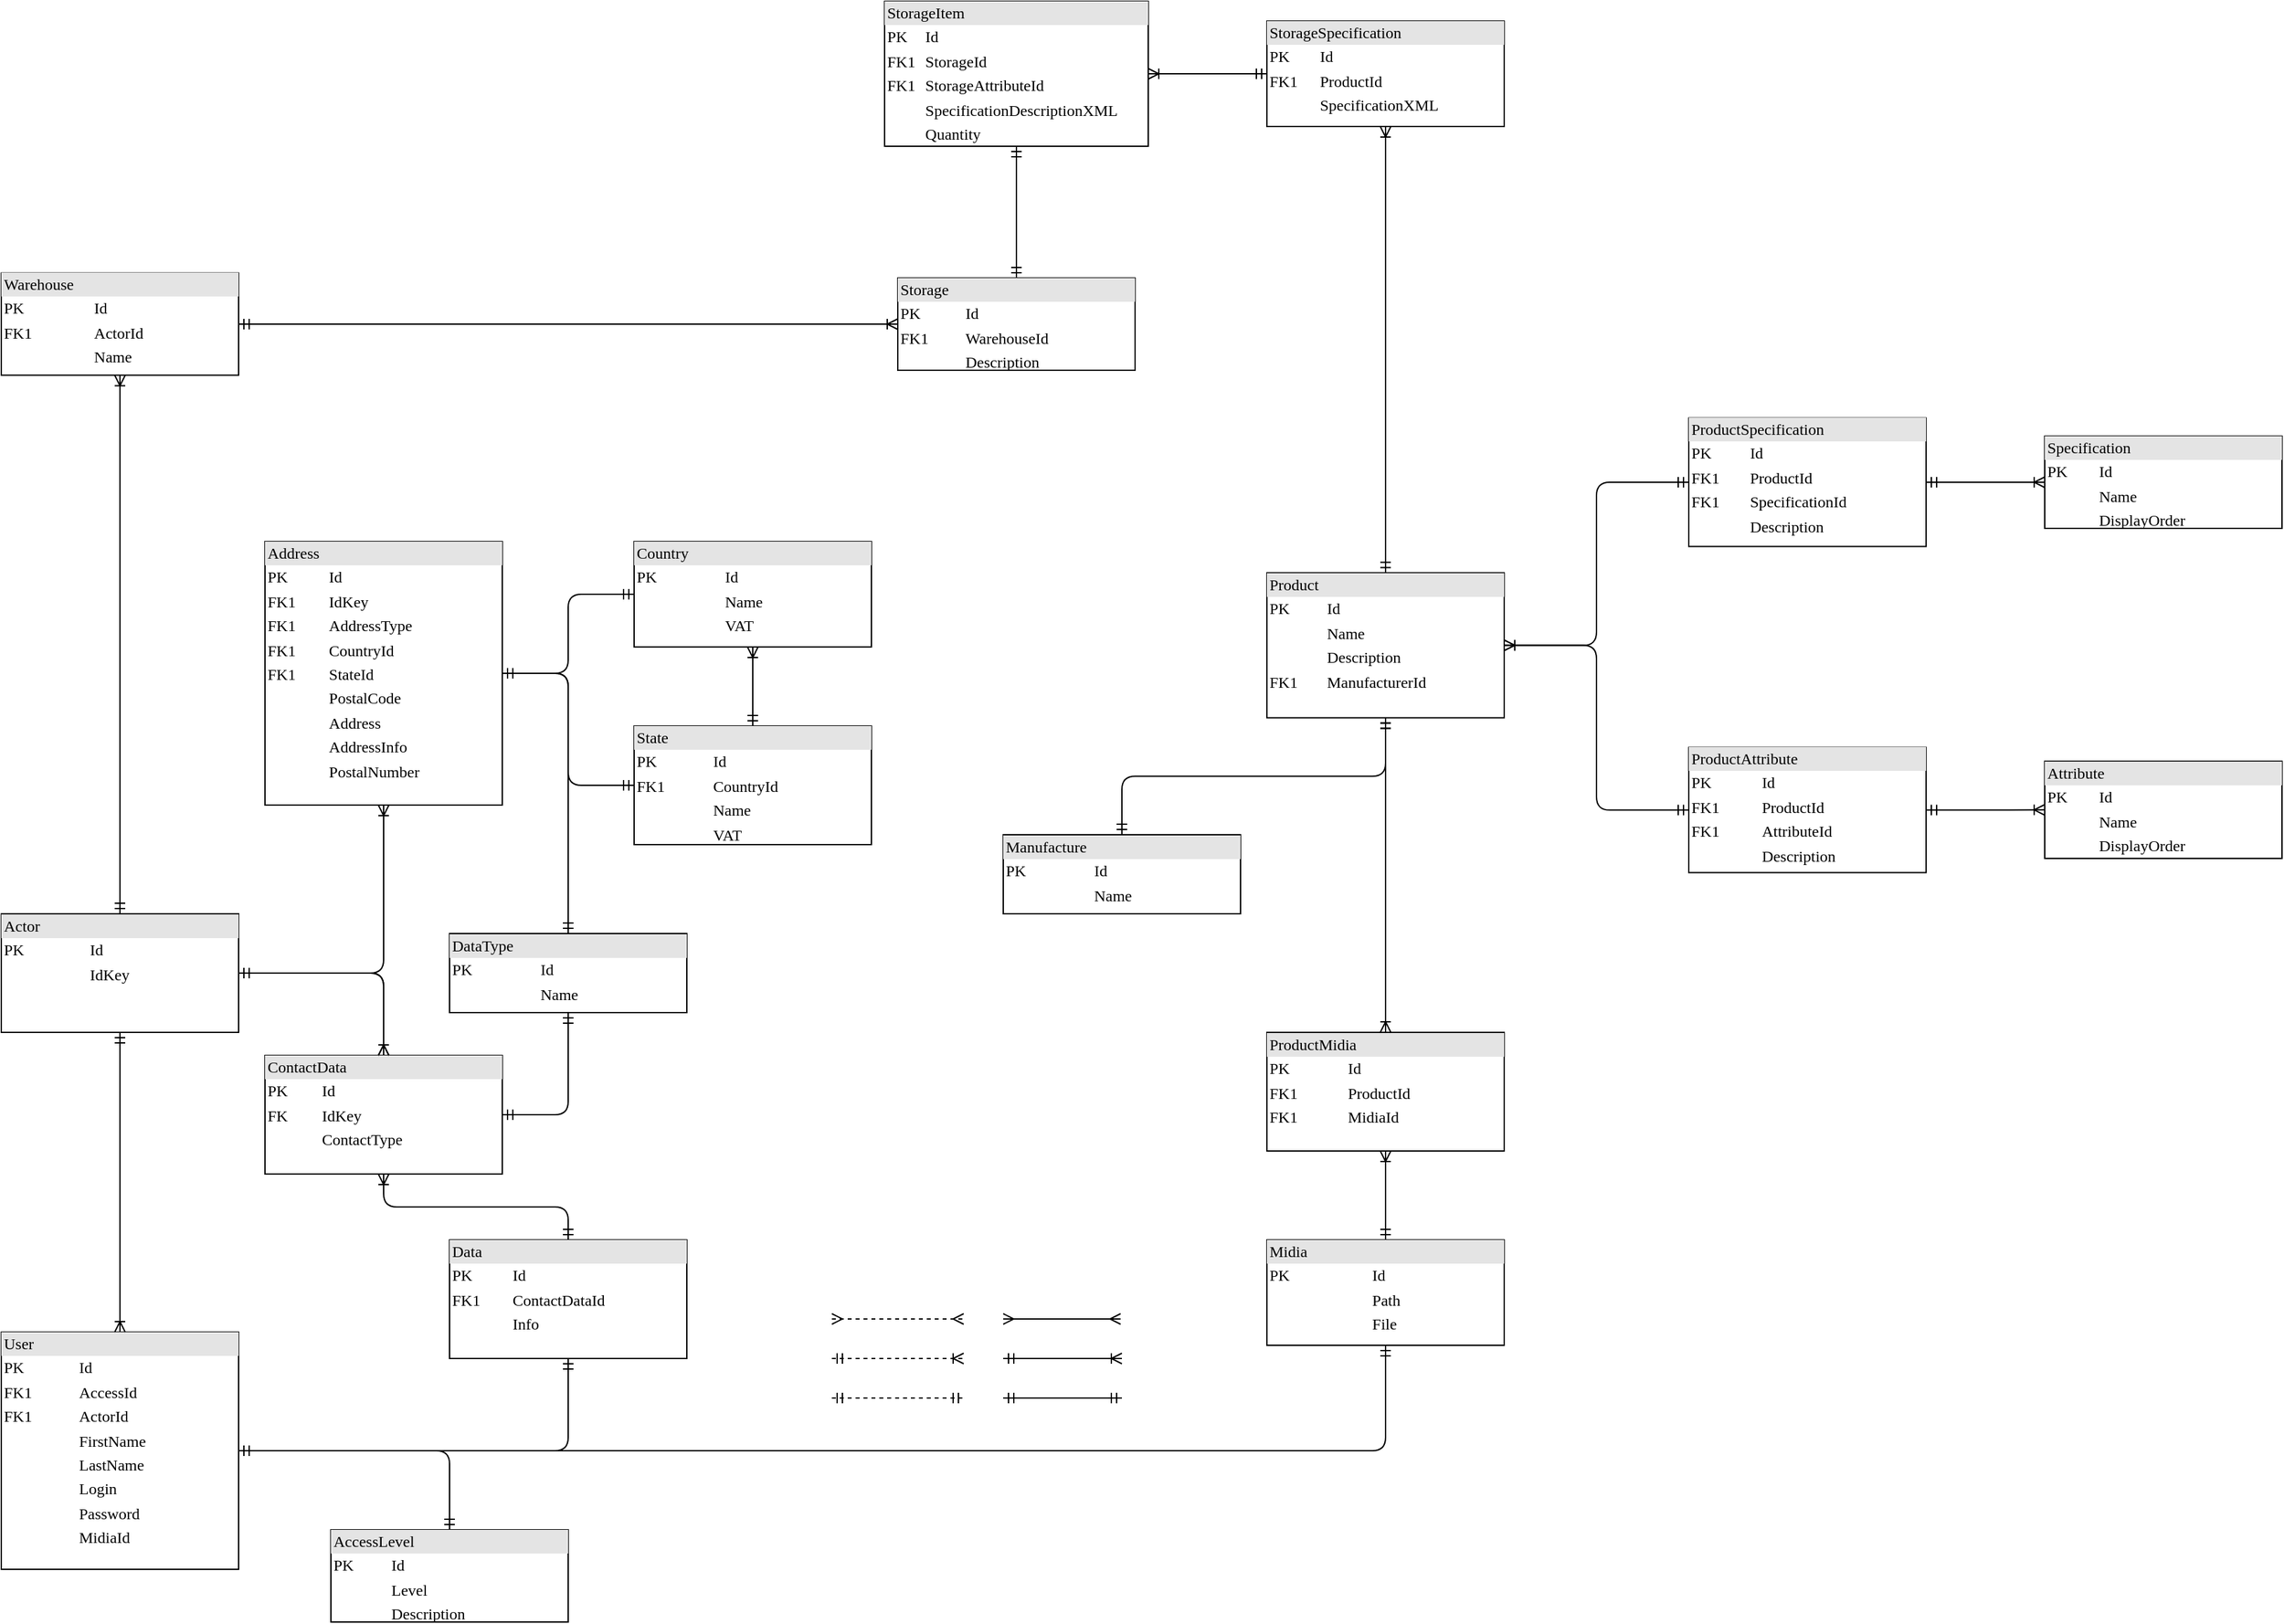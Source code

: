 <mxfile version="20.2.5" type="github">
  <diagram name="General" id="2ca16b54-16f6-2749-3443-fa8db7711227">
    <mxGraphModel dx="4537" dy="1270" grid="1" gridSize="10" guides="1" tooltips="1" connect="1" arrows="1" fold="1" page="1" pageScale="1" pageWidth="1100" pageHeight="850" background="none" math="0" shadow="0">
      <root>
        <mxCell id="0" />
        <mxCell id="1" parent="0" />
        <mxCell id="2ed32ef02a7f4228-1" value="&lt;div style=&quot;box-sizing:border-box;width:100%;background:#e4e4e4;padding:2px;&quot;&gt;Storage&lt;/div&gt;&lt;table style=&quot;width:100%;font-size:1em;&quot; cellpadding=&quot;2&quot; cellspacing=&quot;0&quot;&gt;&lt;tbody&gt;&lt;tr&gt;&lt;td&gt;PK&lt;/td&gt;&lt;td&gt;Id&lt;/td&gt;&lt;/tr&gt;&lt;tr&gt;&lt;td&gt;FK1&lt;/td&gt;&lt;td&gt;WarehouseId&lt;/td&gt;&lt;/tr&gt;&lt;tr&gt;&lt;td&gt;&lt;br&gt;&lt;/td&gt;&lt;td&gt;Description&lt;/td&gt;&lt;/tr&gt;&lt;/tbody&gt;&lt;/table&gt;" style="verticalAlign=top;align=left;overflow=fill;html=1;rounded=0;shadow=0;comic=0;labelBackgroundColor=none;strokeWidth=1;fontFamily=Verdana;fontSize=12" parent="1" vertex="1">
          <mxGeometry x="-320" y="250" width="180" height="70" as="geometry" />
        </mxCell>
        <mxCell id="2ed32ef02a7f4228-5" value="&lt;div style=&quot;box-sizing:border-box;width:100%;background:#e4e4e4;padding:2px;&quot;&gt;Product&lt;/div&gt;&lt;table style=&quot;width:100%;font-size:1em;&quot; cellpadding=&quot;2&quot; cellspacing=&quot;0&quot;&gt;&lt;tbody&gt;&lt;tr&gt;&lt;td&gt;PK&lt;/td&gt;&lt;td&gt;Id&lt;/td&gt;&lt;/tr&gt;&lt;tr&gt;&lt;td&gt;&lt;/td&gt;&lt;td&gt;Name&lt;/td&gt;&lt;/tr&gt;&lt;tr&gt;&lt;td&gt;&lt;br&gt;&lt;/td&gt;&lt;td&gt;Description&lt;/td&gt;&lt;/tr&gt;&lt;tr&gt;&lt;td&gt;FK1&lt;/td&gt;&lt;td&gt;ManufacturerId&lt;/td&gt;&lt;/tr&gt;&lt;/tbody&gt;&lt;/table&gt;" style="verticalAlign=top;align=left;overflow=fill;html=1;rounded=0;shadow=0;comic=0;labelBackgroundColor=none;strokeWidth=1;fontFamily=Verdana;fontSize=12" parent="1" vertex="1">
          <mxGeometry x="-40" y="473.75" width="180" height="110" as="geometry" />
        </mxCell>
        <mxCell id="iuTJtuNixD4B8LKkzjDQ-1" value="&lt;div style=&quot;box-sizing:border-box;width:100%;background:#e4e4e4;padding:2px;&quot;&gt;Warehouse&lt;/div&gt;&lt;table style=&quot;width:100%;font-size:1em;&quot; cellpadding=&quot;2&quot; cellspacing=&quot;0&quot;&gt;&lt;tbody&gt;&lt;tr&gt;&lt;td&gt;PK&lt;/td&gt;&lt;td&gt;Id&lt;/td&gt;&lt;/tr&gt;&lt;tr&gt;&lt;td&gt;FK1&lt;/td&gt;&lt;td&gt;ActorId&lt;br&gt;&lt;/td&gt;&lt;/tr&gt;&lt;tr&gt;&lt;td&gt;&lt;br&gt;&lt;/td&gt;&lt;td&gt;Name&lt;/td&gt;&lt;/tr&gt;&lt;/tbody&gt;&lt;/table&gt;" style="verticalAlign=top;align=left;overflow=fill;html=1;rounded=0;shadow=0;comic=0;labelBackgroundColor=none;strokeWidth=1;fontFamily=Verdana;fontSize=12" parent="1" vertex="1">
          <mxGeometry x="-1000" y="246.25" width="180" height="77.5" as="geometry" />
        </mxCell>
        <mxCell id="iuTJtuNixD4B8LKkzjDQ-3" value="" style="edgeStyle=orthogonalEdgeStyle;html=1;endArrow=ERoneToMany;startArrow=ERmandOne;labelBackgroundColor=none;fontFamily=Verdana;fontSize=12;align=left;exitX=1;exitY=0.5;entryX=0;entryY=0.5;exitDx=0;exitDy=0;entryDx=0;entryDy=0;" parent="1" source="iuTJtuNixD4B8LKkzjDQ-1" target="2ed32ef02a7f4228-1" edge="1">
          <mxGeometry width="100" height="100" relative="1" as="geometry">
            <mxPoint x="-465" y="890" as="sourcePoint" />
            <mxPoint x="305" y="820" as="targetPoint" />
          </mxGeometry>
        </mxCell>
        <mxCell id="iuTJtuNixD4B8LKkzjDQ-4" value="&lt;div style=&quot;box-sizing: border-box ; width: 100% ; background: #e4e4e4 ; padding: 2px&quot;&gt;Address&lt;/div&gt;&lt;table style=&quot;width: 100% ; font-size: 1em&quot; cellpadding=&quot;2&quot; cellspacing=&quot;0&quot;&gt;&lt;tbody&gt;&lt;tr&gt;&lt;td&gt;PK&lt;/td&gt;&lt;td&gt;Id&lt;/td&gt;&lt;/tr&gt;&lt;tr&gt;&lt;td&gt;FK1&lt;/td&gt;&lt;td&gt;IdKey&lt;/td&gt;&lt;/tr&gt;&lt;tr&gt;&lt;td&gt;FK1&lt;/td&gt;&lt;td&gt;AddressType&lt;/td&gt;&lt;/tr&gt;&lt;tr&gt;&lt;td&gt;FK1&lt;/td&gt;&lt;td&gt;CountryId&lt;/td&gt;&lt;/tr&gt;&lt;tr&gt;&lt;td&gt;FK1&lt;/td&gt;&lt;td&gt;StateId&lt;/td&gt;&lt;/tr&gt;&lt;tr&gt;&lt;td&gt;&lt;/td&gt;&lt;td&gt;PostalCode&lt;/td&gt;&lt;/tr&gt;&lt;tr&gt;&lt;td&gt;&lt;br&gt;&lt;/td&gt;&lt;td&gt;Address&lt;/td&gt;&lt;/tr&gt;&lt;tr&gt;&lt;td&gt;&lt;br&gt;&lt;/td&gt;&lt;td&gt;AddressInfo&lt;/td&gt;&lt;/tr&gt;&lt;tr&gt;&lt;td&gt;&lt;br&gt;&lt;/td&gt;&lt;td&gt;PostalNumber&lt;/td&gt;&lt;/tr&gt;&lt;/tbody&gt;&lt;/table&gt;" style="verticalAlign=top;align=left;overflow=fill;html=1;rounded=0;shadow=0;comic=0;labelBackgroundColor=none;strokeWidth=1;fontFamily=Verdana;fontSize=12" parent="1" vertex="1">
          <mxGeometry x="-800" y="450" width="180" height="200" as="geometry" />
        </mxCell>
        <mxCell id="iuTJtuNixD4B8LKkzjDQ-5" value="&lt;div style=&quot;box-sizing: border-box ; width: 100% ; background: #e4e4e4 ; padding: 2px&quot;&gt;ContactData&lt;/div&gt;&lt;table style=&quot;width: 100% ; font-size: 1em&quot; cellpadding=&quot;2&quot; cellspacing=&quot;0&quot;&gt;&lt;tbody&gt;&lt;tr&gt;&lt;td&gt;PK&lt;/td&gt;&lt;td&gt;Id&lt;/td&gt;&lt;/tr&gt;&lt;tr&gt;&lt;td&gt;FK&lt;/td&gt;&lt;td&gt;IdKey&lt;/td&gt;&lt;/tr&gt;&lt;tr&gt;&lt;td&gt;&lt;br&gt;&lt;/td&gt;&lt;td&gt;ContactType&lt;/td&gt;&lt;/tr&gt;&lt;/tbody&gt;&lt;/table&gt;" style="verticalAlign=top;align=left;overflow=fill;html=1;rounded=0;shadow=0;comic=0;labelBackgroundColor=none;strokeWidth=1;fontFamily=Verdana;fontSize=12" parent="1" vertex="1">
          <mxGeometry x="-800" y="840" width="180" height="90" as="geometry" />
        </mxCell>
        <mxCell id="iuTJtuNixD4B8LKkzjDQ-6" value="" style="edgeStyle=orthogonalEdgeStyle;html=1;endArrow=ERoneToMany;startArrow=ERmandOne;labelBackgroundColor=none;fontFamily=Verdana;fontSize=12;align=left;entryX=0.5;entryY=0;entryDx=0;entryDy=0;exitX=1;exitY=0.5;exitDx=0;exitDy=0;" parent="1" source="iuTJtuNixD4B8LKkzjDQ-25" target="iuTJtuNixD4B8LKkzjDQ-5" edge="1">
          <mxGeometry width="100" height="100" relative="1" as="geometry">
            <mxPoint x="-275" y="535" as="sourcePoint" />
            <mxPoint x="-567" y="860" as="targetPoint" />
          </mxGeometry>
        </mxCell>
        <mxCell id="iuTJtuNixD4B8LKkzjDQ-10" value="&lt;div style=&quot;box-sizing: border-box ; width: 100% ; background: #e4e4e4 ; padding: 2px&quot;&gt;User&lt;/div&gt;&lt;table style=&quot;width: 100% ; font-size: 1em&quot; cellpadding=&quot;2&quot; cellspacing=&quot;0&quot;&gt;&lt;tbody&gt;&lt;tr&gt;&lt;td&gt;PK&lt;/td&gt;&lt;td&gt;Id&lt;/td&gt;&lt;/tr&gt;&lt;tr&gt;&lt;td&gt;FK1&lt;/td&gt;&lt;td&gt;AccessId&lt;/td&gt;&lt;/tr&gt;&lt;tr&gt;&lt;td&gt;FK1&lt;/td&gt;&lt;td&gt;ActorId&lt;/td&gt;&lt;/tr&gt;&lt;tr&gt;&lt;td&gt;&lt;/td&gt;&lt;td&gt;FirstName&lt;/td&gt;&lt;/tr&gt;&lt;tr&gt;&lt;td&gt;&lt;br&gt;&lt;/td&gt;&lt;td&gt;LastName&lt;br&gt;&lt;/td&gt;&lt;/tr&gt;&lt;tr&gt;&lt;td&gt;&lt;br&gt;&lt;/td&gt;&lt;td&gt;Login&lt;/td&gt;&lt;/tr&gt;&lt;tr&gt;&lt;td&gt;&lt;br&gt;&lt;/td&gt;&lt;td&gt;Password&lt;/td&gt;&lt;/tr&gt;&lt;tr&gt;&lt;td&gt;&lt;br&gt;&lt;/td&gt;&lt;td&gt;MidiaId&lt;/td&gt;&lt;/tr&gt;&lt;/tbody&gt;&lt;/table&gt;" style="verticalAlign=top;align=left;overflow=fill;html=1;rounded=0;shadow=0;comic=0;labelBackgroundColor=none;strokeWidth=1;fontFamily=Verdana;fontSize=12" parent="1" vertex="1">
          <mxGeometry x="-1000" y="1050" width="180" height="180" as="geometry" />
        </mxCell>
        <mxCell id="iuTJtuNixD4B8LKkzjDQ-11" value="" style="edgeStyle=orthogonalEdgeStyle;html=1;endArrow=ERoneToMany;startArrow=ERmandOne;labelBackgroundColor=none;fontFamily=Verdana;fontSize=12;align=left;exitX=1;exitY=0.5;exitDx=0;exitDy=0;entryX=0.5;entryY=0;entryDx=0;entryDy=0;" parent="1" source="iuTJtuNixD4B8LKkzjDQ-25" target="iuTJtuNixD4B8LKkzjDQ-5" edge="1">
          <mxGeometry width="100" height="100" relative="1" as="geometry">
            <mxPoint x="-440" y="770" as="sourcePoint" />
            <mxPoint x="-300" y="1160" as="targetPoint" />
          </mxGeometry>
        </mxCell>
        <mxCell id="iuTJtuNixD4B8LKkzjDQ-12" value="&lt;div style=&quot;box-sizing: border-box ; width: 100% ; background: #e4e4e4 ; padding: 2px&quot;&gt;AccessLevel&lt;/div&gt;&lt;table style=&quot;width: 100% ; font-size: 1em&quot; cellpadding=&quot;2&quot; cellspacing=&quot;0&quot;&gt;&lt;tbody&gt;&lt;tr&gt;&lt;td&gt;PK&lt;/td&gt;&lt;td&gt;Id&lt;/td&gt;&lt;/tr&gt;&lt;tr&gt;&lt;td&gt;&lt;/td&gt;&lt;td&gt;Level&lt;/td&gt;&lt;/tr&gt;&lt;tr&gt;&lt;td&gt;&lt;br&gt;&lt;/td&gt;&lt;td&gt;Description&lt;br&gt;&lt;/td&gt;&lt;/tr&gt;&lt;/tbody&gt;&lt;/table&gt;" style="verticalAlign=top;align=left;overflow=fill;html=1;rounded=0;shadow=0;comic=0;labelBackgroundColor=none;strokeWidth=1;fontFamily=Verdana;fontSize=12" parent="1" vertex="1">
          <mxGeometry x="-750" y="1200" width="180" height="70" as="geometry" />
        </mxCell>
        <mxCell id="iuTJtuNixD4B8LKkzjDQ-14" value="&lt;div style=&quot;box-sizing: border-box ; width: 100% ; background: #e4e4e4 ; padding: 2px&quot;&gt;ProductAttribute&lt;/div&gt;&lt;table style=&quot;width: 100% ; font-size: 1em&quot; cellpadding=&quot;2&quot; cellspacing=&quot;0&quot;&gt;&lt;tbody&gt;&lt;tr&gt;&lt;td&gt;PK&lt;/td&gt;&lt;td&gt;Id&lt;/td&gt;&lt;/tr&gt;&lt;tr&gt;&lt;td&gt;FK1&lt;/td&gt;&lt;td&gt;ProductId&lt;/td&gt;&lt;/tr&gt;&lt;tr&gt;&lt;td&gt;FK1&lt;/td&gt;&lt;td&gt;AttributeId&lt;/td&gt;&lt;/tr&gt;&lt;tr&gt;&lt;td&gt;&lt;br&gt;&lt;/td&gt;&lt;td&gt;Description&lt;/td&gt;&lt;/tr&gt;&lt;/tbody&gt;&lt;/table&gt;" style="verticalAlign=top;align=left;overflow=fill;html=1;rounded=0;shadow=0;comic=0;labelBackgroundColor=none;strokeWidth=1;fontFamily=Verdana;fontSize=12" parent="1" vertex="1">
          <mxGeometry x="280" y="606.25" width="180" height="95" as="geometry" />
        </mxCell>
        <mxCell id="iuTJtuNixD4B8LKkzjDQ-19" value="&lt;div style=&quot;box-sizing: border-box ; width: 100% ; background: #e4e4e4 ; padding: 2px&quot;&gt;DataType&lt;/div&gt;&lt;table style=&quot;width: 100% ; font-size: 1em&quot; cellpadding=&quot;2&quot; cellspacing=&quot;0&quot;&gt;&lt;tbody&gt;&lt;tr&gt;&lt;td&gt;PK&lt;/td&gt;&lt;td&gt;Id&lt;/td&gt;&lt;/tr&gt;&lt;tr&gt;&lt;td&gt;&lt;br&gt;&lt;/td&gt;&lt;td&gt;Name&lt;/td&gt;&lt;/tr&gt;&lt;/tbody&gt;&lt;/table&gt;" style="verticalAlign=top;align=left;overflow=fill;html=1;rounded=0;shadow=0;comic=0;labelBackgroundColor=none;strokeWidth=1;fontFamily=Verdana;fontSize=12" parent="1" vertex="1">
          <mxGeometry x="-660" y="747.5" width="180" height="60" as="geometry" />
        </mxCell>
        <mxCell id="iuTJtuNixD4B8LKkzjDQ-21" value="" style="edgeStyle=orthogonalEdgeStyle;html=1;endArrow=ERoneToMany;startArrow=ERmandOne;labelBackgroundColor=none;fontFamily=Verdana;fontSize=12;align=left;entryX=0.5;entryY=0;entryDx=0;entryDy=0;exitX=0.5;exitY=1;exitDx=0;exitDy=0;" parent="1" source="iuTJtuNixD4B8LKkzjDQ-25" target="iuTJtuNixD4B8LKkzjDQ-10" edge="1">
          <mxGeometry width="100" height="100" relative="1" as="geometry">
            <mxPoint x="-1130" y="950" as="sourcePoint" />
            <mxPoint x="-390" y="1000" as="targetPoint" />
          </mxGeometry>
        </mxCell>
        <mxCell id="iuTJtuNixD4B8LKkzjDQ-22" value="&lt;div style=&quot;box-sizing: border-box ; width: 100% ; background: #e4e4e4 ; padding: 2px&quot;&gt;Data&lt;/div&gt;&lt;table style=&quot;width: 100% ; font-size: 1em&quot; cellpadding=&quot;2&quot; cellspacing=&quot;0&quot;&gt;&lt;tbody&gt;&lt;tr&gt;&lt;td&gt;PK&lt;/td&gt;&lt;td&gt;Id&lt;/td&gt;&lt;/tr&gt;&lt;tr&gt;&lt;td&gt;FK1&lt;/td&gt;&lt;td&gt;ContactDataId&lt;/td&gt;&lt;/tr&gt;&lt;tr&gt;&lt;td&gt;&lt;/td&gt;&lt;td&gt;Info&lt;/td&gt;&lt;/tr&gt;&lt;/tbody&gt;&lt;/table&gt;" style="verticalAlign=top;align=left;overflow=fill;html=1;rounded=0;shadow=0;comic=0;labelBackgroundColor=none;strokeWidth=1;fontFamily=Verdana;fontSize=12" parent="1" vertex="1">
          <mxGeometry x="-660" y="980" width="180" height="90" as="geometry" />
        </mxCell>
        <mxCell id="iuTJtuNixD4B8LKkzjDQ-23" value="" style="edgeStyle=orthogonalEdgeStyle;html=1;endArrow=ERoneToMany;startArrow=ERmandOne;labelBackgroundColor=none;fontFamily=Verdana;fontSize=12;align=left;exitX=0.5;exitY=0;exitDx=0;exitDy=0;entryX=0.5;entryY=1;entryDx=0;entryDy=0;" parent="1" source="iuTJtuNixD4B8LKkzjDQ-22" target="iuTJtuNixD4B8LKkzjDQ-5" edge="1">
          <mxGeometry width="100" height="100" relative="1" as="geometry">
            <mxPoint x="-390" y="1160" as="sourcePoint" />
            <mxPoint x="-400" y="1060" as="targetPoint" />
          </mxGeometry>
        </mxCell>
        <mxCell id="iuTJtuNixD4B8LKkzjDQ-25" value="&lt;div style=&quot;box-sizing: border-box ; width: 100% ; background: #e4e4e4 ; padding: 2px&quot;&gt;Actor&lt;/div&gt;&lt;table style=&quot;width: 100% ; font-size: 1em&quot; cellpadding=&quot;2&quot; cellspacing=&quot;0&quot;&gt;&lt;tbody&gt;&lt;tr&gt;&lt;td&gt;PK&lt;/td&gt;&lt;td&gt;Id&lt;/td&gt;&lt;/tr&gt;&lt;tr&gt;&lt;td&gt;&lt;br&gt;&lt;/td&gt;&lt;td&gt;IdKey&lt;/td&gt;&lt;/tr&gt;&lt;/tbody&gt;&lt;/table&gt;" style="verticalAlign=top;align=left;overflow=fill;html=1;rounded=0;shadow=0;comic=0;labelBackgroundColor=none;strokeWidth=1;fontFamily=Verdana;fontSize=12" parent="1" vertex="1">
          <mxGeometry x="-1000" y="732.5" width="180" height="90" as="geometry" />
        </mxCell>
        <mxCell id="iuTJtuNixD4B8LKkzjDQ-29" value="" style="edgeStyle=orthogonalEdgeStyle;html=1;endArrow=ERoneToMany;startArrow=ERmandOne;labelBackgroundColor=none;fontFamily=Verdana;fontSize=12;align=left;entryX=0.5;entryY=1;entryDx=0;entryDy=0;exitX=0.5;exitY=0;exitDx=0;exitDy=0;" parent="1" source="iuTJtuNixD4B8LKkzjDQ-25" target="iuTJtuNixD4B8LKkzjDQ-1" edge="1">
          <mxGeometry width="100" height="100" relative="1" as="geometry">
            <mxPoint x="-910" y="650" as="sourcePoint" />
            <mxPoint x="-200" y="530" as="targetPoint" />
          </mxGeometry>
        </mxCell>
        <mxCell id="iuTJtuNixD4B8LKkzjDQ-30" value="" style="edgeStyle=orthogonalEdgeStyle;html=1;endArrow=ERoneToMany;startArrow=ERmandOne;labelBackgroundColor=none;fontFamily=Verdana;fontSize=12;align=left;exitX=1;exitY=0.5;entryX=0.5;entryY=1;exitDx=0;exitDy=0;entryDx=0;entryDy=0;" parent="1" source="iuTJtuNixD4B8LKkzjDQ-25" target="iuTJtuNixD4B8LKkzjDQ-4" edge="1">
          <mxGeometry width="100" height="100" relative="1" as="geometry">
            <mxPoint x="-730" y="570" as="sourcePoint" />
            <mxPoint x="-730" y="640" as="targetPoint" />
          </mxGeometry>
        </mxCell>
        <mxCell id="iuTJtuNixD4B8LKkzjDQ-31" value="&lt;div style=&quot;box-sizing: border-box ; width: 100% ; background: #e4e4e4 ; padding: 2px&quot;&gt;StorageItem&lt;/div&gt;&lt;table style=&quot;width: 100% ; font-size: 1em&quot; cellpadding=&quot;2&quot; cellspacing=&quot;0&quot;&gt;&lt;tbody&gt;&lt;tr&gt;&lt;td&gt;PK&lt;/td&gt;&lt;td&gt;Id&lt;/td&gt;&lt;/tr&gt;&lt;tr&gt;&lt;td&gt;FK1&lt;/td&gt;&lt;td&gt;StorageId&lt;/td&gt;&lt;/tr&gt;&lt;tr&gt;&lt;td&gt;FK1&lt;/td&gt;&lt;td&gt;StorageAttributeId&lt;/td&gt;&lt;/tr&gt;&lt;tr&gt;&lt;td&gt;&lt;br&gt;&lt;/td&gt;&lt;td&gt;SpecificationDescriptionXML&lt;/td&gt;&lt;/tr&gt;&lt;tr&gt;&lt;td&gt;&lt;br&gt;&lt;/td&gt;&lt;td&gt;Quantity&lt;/td&gt;&lt;/tr&gt;&lt;/tbody&gt;&lt;/table&gt;" style="verticalAlign=top;align=left;overflow=fill;html=1;rounded=0;shadow=0;comic=0;labelBackgroundColor=none;strokeWidth=1;fontFamily=Verdana;fontSize=12" parent="1" vertex="1">
          <mxGeometry x="-330" y="40" width="200" height="110" as="geometry" />
        </mxCell>
        <mxCell id="zTT_0hhMqG0yg9rxQl6X-1" value="&lt;div style=&quot;box-sizing:border-box;width:100%;background:#e4e4e4;padding:2px;&quot;&gt;Midia&lt;/div&gt;&lt;table style=&quot;width:100%;font-size:1em;&quot; cellpadding=&quot;2&quot; cellspacing=&quot;0&quot;&gt;&lt;tbody&gt;&lt;tr&gt;&lt;td&gt;PK&lt;/td&gt;&lt;td&gt;Id&lt;/td&gt;&lt;/tr&gt;&lt;tr&gt;&lt;td&gt;&lt;br&gt;&lt;/td&gt;&lt;td&gt;Path&lt;/td&gt;&lt;/tr&gt;&lt;tr&gt;&lt;td&gt;&lt;br&gt;&lt;/td&gt;&lt;td&gt;File&lt;/td&gt;&lt;/tr&gt;&lt;/tbody&gt;&lt;/table&gt;" style="verticalAlign=top;align=left;overflow=fill;html=1;rounded=0;shadow=0;comic=0;labelBackgroundColor=none;strokeWidth=1;fontFamily=Verdana;fontSize=12" parent="1" vertex="1">
          <mxGeometry x="-40" y="980" width="180" height="80" as="geometry" />
        </mxCell>
        <mxCell id="zTT_0hhMqG0yg9rxQl6X-4" value="&lt;div style=&quot;box-sizing: border-box ; width: 100% ; background: #e4e4e4 ; padding: 2px&quot;&gt;Country&lt;/div&gt;&lt;table style=&quot;width: 100% ; font-size: 1em&quot; cellpadding=&quot;2&quot; cellspacing=&quot;0&quot;&gt;&lt;tbody&gt;&lt;tr&gt;&lt;td&gt;PK&lt;/td&gt;&lt;td&gt;Id&lt;/td&gt;&lt;/tr&gt;&lt;tr&gt;&lt;td&gt;&lt;/td&gt;&lt;td&gt;Name&lt;/td&gt;&lt;/tr&gt;&lt;tr&gt;&lt;td&gt;&lt;/td&gt;&lt;td&gt;VAT&lt;/td&gt;&lt;/tr&gt;&lt;/tbody&gt;&lt;/table&gt;" style="verticalAlign=top;align=left;overflow=fill;html=1;rounded=0;shadow=0;comic=0;labelBackgroundColor=none;strokeWidth=1;fontFamily=Verdana;fontSize=12" parent="1" vertex="1">
          <mxGeometry x="-520" y="450" width="180" height="80" as="geometry" />
        </mxCell>
        <mxCell id="zTT_0hhMqG0yg9rxQl6X-5" value="&lt;div style=&quot;box-sizing: border-box ; width: 100% ; background: #e4e4e4 ; padding: 2px&quot;&gt;State&lt;/div&gt;&lt;table style=&quot;width: 100% ; font-size: 1em&quot; cellpadding=&quot;2&quot; cellspacing=&quot;0&quot;&gt;&lt;tbody&gt;&lt;tr&gt;&lt;td&gt;PK&lt;/td&gt;&lt;td&gt;Id&lt;/td&gt;&lt;/tr&gt;&lt;tr&gt;&lt;td&gt;FK1&lt;/td&gt;&lt;td&gt;CountryId&lt;/td&gt;&lt;/tr&gt;&lt;tr&gt;&lt;td&gt;&lt;/td&gt;&lt;td&gt;Name&lt;/td&gt;&lt;/tr&gt;&lt;tr&gt;&lt;td&gt;&lt;br&gt;&lt;/td&gt;&lt;td&gt;VAT&lt;/td&gt;&lt;/tr&gt;&lt;/tbody&gt;&lt;/table&gt;" style="verticalAlign=top;align=left;overflow=fill;html=1;rounded=0;shadow=0;comic=0;labelBackgroundColor=none;strokeWidth=1;fontFamily=Verdana;fontSize=12" parent="1" vertex="1">
          <mxGeometry x="-520" y="590" width="180" height="90" as="geometry" />
        </mxCell>
        <mxCell id="XeAJ6BwpuNAWh3S6VMJr-10" value="" style="edgeStyle=orthogonalEdgeStyle;html=1;endArrow=ERoneToMany;startArrow=ERmandOne;labelBackgroundColor=none;fontFamily=Verdana;fontSize=12;align=left;entryX=1;entryY=0.5;entryDx=0;entryDy=0;exitX=0;exitY=0.5;exitDx=0;exitDy=0;" edge="1" parent="1" source="XeAJ6BwpuNAWh3S6VMJr-88" target="2ed32ef02a7f4228-5">
          <mxGeometry width="100" height="100" relative="1" as="geometry">
            <mxPoint x="-300" y="741" as="sourcePoint" />
            <mxPoint x="200" y="608.75" as="targetPoint" />
          </mxGeometry>
        </mxCell>
        <mxCell id="XeAJ6BwpuNAWh3S6VMJr-20" value="" style="edgeStyle=orthogonalEdgeStyle;html=1;endArrow=ERmandOne;startArrow=ERmandOne;labelBackgroundColor=none;fontFamily=Verdana;fontSize=12;align=left;endFill=0;startFill=0;" edge="1" parent="1">
          <mxGeometry width="100" height="100" relative="1" as="geometry">
            <mxPoint x="-240" y="1100" as="sourcePoint" />
            <mxPoint x="-150" y="1100" as="targetPoint" />
          </mxGeometry>
        </mxCell>
        <mxCell id="XeAJ6BwpuNAWh3S6VMJr-21" value="" style="edgeStyle=orthogonalEdgeStyle;html=1;endArrow=ERmandOne;startArrow=ERmandOne;labelBackgroundColor=none;fontFamily=Verdana;fontSize=12;align=left;endFill=0;startFill=0;dashed=1;" edge="1" parent="1">
          <mxGeometry width="100" height="100" relative="1" as="geometry">
            <mxPoint x="-370" y="1100" as="sourcePoint" />
            <mxPoint x="-270" y="1100" as="targetPoint" />
          </mxGeometry>
        </mxCell>
        <mxCell id="XeAJ6BwpuNAWh3S6VMJr-22" value="" style="edgeStyle=orthogonalEdgeStyle;html=1;endArrow=ERoneToMany;startArrow=ERmandOne;labelBackgroundColor=none;fontFamily=Verdana;fontSize=12;align=left;endFill=0;startFill=0;" edge="1" parent="1">
          <mxGeometry width="100" height="100" relative="1" as="geometry">
            <mxPoint x="-240" y="1070" as="sourcePoint" />
            <mxPoint x="-150" y="1070" as="targetPoint" />
          </mxGeometry>
        </mxCell>
        <mxCell id="XeAJ6BwpuNAWh3S6VMJr-23" value="" style="edgeStyle=orthogonalEdgeStyle;html=1;endArrow=ERoneToMany;startArrow=ERmandOne;labelBackgroundColor=none;fontFamily=Verdana;fontSize=12;align=left;endFill=0;startFill=0;dashed=1;" edge="1" parent="1">
          <mxGeometry width="100" height="100" relative="1" as="geometry">
            <mxPoint x="-370" y="1070" as="sourcePoint" />
            <mxPoint x="-270" y="1070" as="targetPoint" />
          </mxGeometry>
        </mxCell>
        <mxCell id="XeAJ6BwpuNAWh3S6VMJr-24" value="" style="edgeStyle=orthogonalEdgeStyle;html=1;endArrow=ERmany;startArrow=ERmany;labelBackgroundColor=none;fontFamily=Verdana;fontSize=12;align=left;endFill=0;startFill=0;" edge="1" parent="1">
          <mxGeometry width="100" height="100" relative="1" as="geometry">
            <mxPoint x="-240.0" y="1040" as="sourcePoint" />
            <mxPoint x="-150.98" y="1040" as="targetPoint" />
          </mxGeometry>
        </mxCell>
        <mxCell id="XeAJ6BwpuNAWh3S6VMJr-25" value="" style="edgeStyle=orthogonalEdgeStyle;html=1;endArrow=ERmany;startArrow=ERmany;labelBackgroundColor=none;fontFamily=Verdana;fontSize=12;align=left;endFill=0;startFill=0;dashed=1;" edge="1" parent="1">
          <mxGeometry width="100" height="100" relative="1" as="geometry">
            <mxPoint x="-370" y="1040" as="sourcePoint" />
            <mxPoint x="-270" y="1040" as="targetPoint" />
          </mxGeometry>
        </mxCell>
        <mxCell id="XeAJ6BwpuNAWh3S6VMJr-30" value="" style="edgeStyle=orthogonalEdgeStyle;html=1;endArrow=ERmandOne;startArrow=ERmandOne;labelBackgroundColor=none;fontFamily=Verdana;fontSize=12;align=left;endFill=0;startFill=0;exitX=1;exitY=0.5;exitDx=0;exitDy=0;entryX=0.5;entryY=1;entryDx=0;entryDy=0;" edge="1" parent="1" source="iuTJtuNixD4B8LKkzjDQ-10" target="iuTJtuNixD4B8LKkzjDQ-22">
          <mxGeometry width="100" height="100" relative="1" as="geometry">
            <mxPoint x="-440" y="1230" as="sourcePoint" />
            <mxPoint x="-400" y="1270" as="targetPoint" />
          </mxGeometry>
        </mxCell>
        <mxCell id="XeAJ6BwpuNAWh3S6VMJr-31" value="" style="edgeStyle=orthogonalEdgeStyle;html=1;endArrow=ERmandOne;startArrow=ERmandOne;labelBackgroundColor=none;fontFamily=Verdana;fontSize=12;align=left;endFill=0;startFill=0;exitX=1;exitY=0.5;exitDx=0;exitDy=0;entryX=0.5;entryY=0;entryDx=0;entryDy=0;" edge="1" parent="1" source="iuTJtuNixD4B8LKkzjDQ-10" target="iuTJtuNixD4B8LKkzjDQ-12">
          <mxGeometry width="100" height="100" relative="1" as="geometry">
            <mxPoint x="-740" y="1090" as="sourcePoint" />
            <mxPoint x="-700" y="1130" as="targetPoint" />
          </mxGeometry>
        </mxCell>
        <mxCell id="XeAJ6BwpuNAWh3S6VMJr-32" value="&lt;div style=&quot;box-sizing: border-box ; width: 100% ; background: #e4e4e4 ; padding: 2px&quot;&gt;ProductMidia&lt;/div&gt;&lt;table style=&quot;width: 100% ; font-size: 1em&quot; cellpadding=&quot;2&quot; cellspacing=&quot;0&quot;&gt;&lt;tbody&gt;&lt;tr&gt;&lt;td&gt;PK&lt;/td&gt;&lt;td&gt;Id&lt;/td&gt;&lt;/tr&gt;&lt;tr&gt;&lt;td&gt;FK1&lt;/td&gt;&lt;td&gt;ProductId&lt;/td&gt;&lt;/tr&gt;&lt;tr&gt;&lt;td&gt;FK1&lt;/td&gt;&lt;td&gt;MidiaId&lt;/td&gt;&lt;/tr&gt;&lt;/tbody&gt;&lt;/table&gt;" style="verticalAlign=top;align=left;overflow=fill;html=1;rounded=0;shadow=0;comic=0;labelBackgroundColor=none;strokeWidth=1;fontFamily=Verdana;fontSize=12" vertex="1" parent="1">
          <mxGeometry x="-40" y="822.5" width="180" height="90" as="geometry" />
        </mxCell>
        <mxCell id="XeAJ6BwpuNAWh3S6VMJr-34" value="" style="edgeStyle=orthogonalEdgeStyle;html=1;endArrow=ERmandOne;startArrow=ERmandOne;labelBackgroundColor=none;fontFamily=Verdana;fontSize=12;align=left;endFill=0;startFill=0;exitX=1;exitY=0.5;exitDx=0;exitDy=0;entryX=0.5;entryY=1;entryDx=0;entryDy=0;" edge="1" parent="1" source="iuTJtuNixD4B8LKkzjDQ-10" target="zTT_0hhMqG0yg9rxQl6X-1">
          <mxGeometry width="100" height="100" relative="1" as="geometry">
            <mxPoint x="-500" y="1100" as="sourcePoint" />
            <mxPoint x="-460" y="1140" as="targetPoint" />
          </mxGeometry>
        </mxCell>
        <mxCell id="XeAJ6BwpuNAWh3S6VMJr-36" value="" style="edgeStyle=orthogonalEdgeStyle;html=1;endArrow=ERoneToMany;startArrow=ERmandOne;labelBackgroundColor=none;fontFamily=Verdana;fontSize=12;align=left;endFill=0;startFill=0;entryX=0.5;entryY=1;entryDx=0;entryDy=0;exitX=0.5;exitY=0;exitDx=0;exitDy=0;" edge="1" parent="1" source="zTT_0hhMqG0yg9rxQl6X-1" target="XeAJ6BwpuNAWh3S6VMJr-32">
          <mxGeometry width="100" height="100" relative="1" as="geometry">
            <mxPoint x="-10" y="1001" as="sourcePoint" />
            <mxPoint x="-660.02" y="1321" as="targetPoint" />
          </mxGeometry>
        </mxCell>
        <mxCell id="XeAJ6BwpuNAWh3S6VMJr-37" value="&lt;div style=&quot;box-sizing: border-box ; width: 100% ; background: #e4e4e4 ; padding: 2px&quot;&gt;Manufacture&lt;/div&gt;&lt;table style=&quot;width: 100% ; font-size: 1em&quot; cellpadding=&quot;2&quot; cellspacing=&quot;0&quot;&gt;&lt;tbody&gt;&lt;tr&gt;&lt;td&gt;PK&lt;/td&gt;&lt;td&gt;Id&lt;/td&gt;&lt;/tr&gt;&lt;tr&gt;&lt;td&gt;&lt;br&gt;&lt;/td&gt;&lt;td&gt;Name&lt;/td&gt;&lt;/tr&gt;&lt;/tbody&gt;&lt;/table&gt;" style="verticalAlign=top;align=left;overflow=fill;html=1;rounded=0;shadow=0;comic=0;labelBackgroundColor=none;strokeWidth=1;fontFamily=Verdana;fontSize=12" vertex="1" parent="1">
          <mxGeometry x="-240" y="672.5" width="180" height="60" as="geometry" />
        </mxCell>
        <mxCell id="XeAJ6BwpuNAWh3S6VMJr-38" value="" style="edgeStyle=orthogonalEdgeStyle;html=1;endArrow=ERmandOne;startArrow=ERmandOne;labelBackgroundColor=none;fontFamily=Verdana;fontSize=12;align=left;endFill=0;startFill=0;exitX=0.5;exitY=1;exitDx=0;exitDy=0;entryX=0.5;entryY=0;entryDx=0;entryDy=0;" edge="1" parent="1" source="2ed32ef02a7f4228-5" target="XeAJ6BwpuNAWh3S6VMJr-37">
          <mxGeometry width="100" height="100" relative="1" as="geometry">
            <mxPoint x="-370" y="823.5" as="sourcePoint" />
            <mxPoint x="-330" y="863.5" as="targetPoint" />
          </mxGeometry>
        </mxCell>
        <mxCell id="XeAJ6BwpuNAWh3S6VMJr-39" value="" style="edgeStyle=orthogonalEdgeStyle;html=1;endArrow=ERoneToMany;startArrow=ERmandOne;labelBackgroundColor=none;fontFamily=Verdana;fontSize=12;align=left;endFill=0;startFill=0;exitX=0.5;exitY=1;exitDx=0;exitDy=0;entryX=0.5;entryY=0;entryDx=0;entryDy=0;" edge="1" parent="1" source="2ed32ef02a7f4228-5" target="XeAJ6BwpuNAWh3S6VMJr-32">
          <mxGeometry width="100" height="100" relative="1" as="geometry">
            <mxPoint x="120" y="1091" as="sourcePoint" />
            <mxPoint x="-110" y="781" as="targetPoint" />
          </mxGeometry>
        </mxCell>
        <mxCell id="XeAJ6BwpuNAWh3S6VMJr-42" value="&lt;div style=&quot;box-sizing: border-box ; width: 100% ; background: #e4e4e4 ; padding: 2px&quot;&gt;Attribute&lt;/div&gt;&lt;table style=&quot;width: 100% ; font-size: 1em&quot; cellpadding=&quot;2&quot; cellspacing=&quot;0&quot;&gt;&lt;tbody&gt;&lt;tr&gt;&lt;td&gt;PK&lt;/td&gt;&lt;td&gt;Id&lt;/td&gt;&lt;/tr&gt;&lt;tr&gt;&lt;td&gt;&lt;br&gt;&lt;/td&gt;&lt;td&gt;Name&lt;/td&gt;&lt;/tr&gt;&lt;tr&gt;&lt;td&gt;&lt;br&gt;&lt;/td&gt;&lt;td&gt;DisplayOrder&lt;/td&gt;&lt;/tr&gt;&lt;/tbody&gt;&lt;/table&gt;" style="verticalAlign=top;align=left;overflow=fill;html=1;rounded=0;shadow=0;comic=0;labelBackgroundColor=none;strokeWidth=1;fontFamily=Verdana;fontSize=12" vertex="1" parent="1">
          <mxGeometry x="550" y="616.75" width="180" height="73.75" as="geometry" />
        </mxCell>
        <mxCell id="XeAJ6BwpuNAWh3S6VMJr-45" value="" style="edgeStyle=orthogonalEdgeStyle;html=1;endArrow=ERmandOne;startArrow=ERmandOne;labelBackgroundColor=none;fontFamily=Verdana;fontSize=12;align=left;endFill=0;startFill=0;entryX=0.5;entryY=0;entryDx=0;entryDy=0;exitX=1;exitY=0.5;exitDx=0;exitDy=0;" edge="1" parent="1" source="iuTJtuNixD4B8LKkzjDQ-4" target="iuTJtuNixD4B8LKkzjDQ-19">
          <mxGeometry width="100" height="100" relative="1" as="geometry">
            <mxPoint x="-580" y="860" as="sourcePoint" />
            <mxPoint x="-540" y="900" as="targetPoint" />
          </mxGeometry>
        </mxCell>
        <mxCell id="XeAJ6BwpuNAWh3S6VMJr-46" value="" style="edgeStyle=orthogonalEdgeStyle;html=1;endArrow=ERmandOne;startArrow=ERmandOne;labelBackgroundColor=none;fontFamily=Verdana;fontSize=12;align=left;endFill=0;startFill=0;exitX=0.5;exitY=1;exitDx=0;exitDy=0;entryX=1;entryY=0.5;entryDx=0;entryDy=0;" edge="1" parent="1" source="iuTJtuNixD4B8LKkzjDQ-19" target="iuTJtuNixD4B8LKkzjDQ-5">
          <mxGeometry width="100" height="100" relative="1" as="geometry">
            <mxPoint x="-500" y="930" as="sourcePoint" />
            <mxPoint x="-460" y="970" as="targetPoint" />
          </mxGeometry>
        </mxCell>
        <mxCell id="XeAJ6BwpuNAWh3S6VMJr-48" value="" style="edgeStyle=orthogonalEdgeStyle;html=1;endArrow=ERmandOne;startArrow=ERmandOne;labelBackgroundColor=none;fontFamily=Verdana;fontSize=12;align=left;endFill=0;startFill=0;exitX=1;exitY=0.5;exitDx=0;exitDy=0;entryX=0;entryY=0.5;entryDx=0;entryDy=0;" edge="1" parent="1" source="iuTJtuNixD4B8LKkzjDQ-4" target="zTT_0hhMqG0yg9rxQl6X-4">
          <mxGeometry width="100" height="100" relative="1" as="geometry">
            <mxPoint x="-550" y="548.75" as="sourcePoint" />
            <mxPoint x="-510" y="588.75" as="targetPoint" />
          </mxGeometry>
        </mxCell>
        <mxCell id="XeAJ6BwpuNAWh3S6VMJr-74" value="" style="edgeStyle=orthogonalEdgeStyle;html=1;endArrow=ERmandOne;startArrow=ERmandOne;labelBackgroundColor=none;fontFamily=Verdana;fontSize=12;align=left;endFill=0;startFill=0;exitX=1;exitY=0.5;exitDx=0;exitDy=0;entryX=0;entryY=0.5;entryDx=0;entryDy=0;" edge="1" parent="1" source="iuTJtuNixD4B8LKkzjDQ-4" target="zTT_0hhMqG0yg9rxQl6X-5">
          <mxGeometry width="100" height="100" relative="1" as="geometry">
            <mxPoint x="-440" y="1230" as="sourcePoint" />
            <mxPoint x="-400" y="1270" as="targetPoint" />
          </mxGeometry>
        </mxCell>
        <mxCell id="XeAJ6BwpuNAWh3S6VMJr-75" value="" style="edgeStyle=orthogonalEdgeStyle;html=1;endArrow=ERoneToMany;startArrow=ERmandOne;labelBackgroundColor=none;fontFamily=Verdana;fontSize=12;align=left;endFill=0;startFill=0;exitX=0.5;exitY=0;exitDx=0;exitDy=0;entryX=0.5;entryY=1;entryDx=0;entryDy=0;" edge="1" parent="1" source="zTT_0hhMqG0yg9rxQl6X-5" target="zTT_0hhMqG0yg9rxQl6X-4">
          <mxGeometry width="100" height="100" relative="1" as="geometry">
            <mxPoint x="-430" y="840" as="sourcePoint" />
            <mxPoint x="-390" y="880" as="targetPoint" />
          </mxGeometry>
        </mxCell>
        <mxCell id="XeAJ6BwpuNAWh3S6VMJr-83" value="&lt;div style=&quot;box-sizing: border-box ; width: 100% ; background: #e4e4e4 ; padding: 2px&quot;&gt;StorageSpecification&lt;/div&gt;&lt;table style=&quot;width: 100% ; font-size: 1em&quot; cellpadding=&quot;2&quot; cellspacing=&quot;0&quot;&gt;&lt;tbody&gt;&lt;tr&gt;&lt;td&gt;PK&lt;/td&gt;&lt;td&gt;Id&lt;/td&gt;&lt;/tr&gt;&lt;tr&gt;&lt;td&gt;FK1&lt;/td&gt;&lt;td&gt;ProductId&lt;/td&gt;&lt;/tr&gt;&lt;tr&gt;&lt;td&gt;&lt;br&gt;&lt;/td&gt;&lt;td&gt;SpecificationXML&lt;/td&gt;&lt;/tr&gt;&lt;/tbody&gt;&lt;/table&gt;" style="verticalAlign=top;align=left;overflow=fill;html=1;rounded=0;shadow=0;comic=0;labelBackgroundColor=none;strokeWidth=1;fontFamily=Verdana;fontSize=12" vertex="1" parent="1">
          <mxGeometry x="-40" y="55" width="180" height="80" as="geometry" />
        </mxCell>
        <mxCell id="XeAJ6BwpuNAWh3S6VMJr-85" value="" style="edgeStyle=orthogonalEdgeStyle;html=1;endArrow=ERmandOne;startArrow=ERoneToMany;labelBackgroundColor=none;fontFamily=Verdana;fontSize=12;align=left;endFill=0;startFill=0;exitX=0.5;exitY=1;exitDx=0;exitDy=0;entryX=0.5;entryY=0;entryDx=0;entryDy=0;" edge="1" parent="1" source="XeAJ6BwpuNAWh3S6VMJr-83" target="2ed32ef02a7f4228-5">
          <mxGeometry width="100" height="100" relative="1" as="geometry">
            <mxPoint x="149.5" y="373.5" as="sourcePoint" />
            <mxPoint x="110.5" y="633.5" as="targetPoint" />
          </mxGeometry>
        </mxCell>
        <mxCell id="XeAJ6BwpuNAWh3S6VMJr-86" value="" style="edgeStyle=orthogonalEdgeStyle;html=1;endArrow=ERmandOne;startArrow=ERmandOne;labelBackgroundColor=none;fontFamily=Verdana;fontSize=12;align=left;endFill=0;startFill=0;exitX=0.5;exitY=1;exitDx=0;exitDy=0;entryX=0.5;entryY=0;entryDx=0;entryDy=0;" edge="1" parent="1" source="iuTJtuNixD4B8LKkzjDQ-31" target="2ed32ef02a7f4228-1">
          <mxGeometry width="100" height="100" relative="1" as="geometry">
            <mxPoint x="-140" y="360" as="sourcePoint" />
            <mxPoint x="-51" y="360" as="targetPoint" />
          </mxGeometry>
        </mxCell>
        <mxCell id="XeAJ6BwpuNAWh3S6VMJr-87" value="" style="edgeStyle=orthogonalEdgeStyle;html=1;endArrow=ERmandOne;startArrow=ERoneToMany;labelBackgroundColor=none;fontFamily=Verdana;fontSize=12;align=left;endFill=0;startFill=0;exitX=1;exitY=0.5;exitDx=0;exitDy=0;entryX=0;entryY=0.5;entryDx=0;entryDy=0;" edge="1" parent="1" source="iuTJtuNixD4B8LKkzjDQ-31" target="XeAJ6BwpuNAWh3S6VMJr-83">
          <mxGeometry width="100" height="100" relative="1" as="geometry">
            <mxPoint x="100" y="150" as="sourcePoint" />
            <mxPoint x="100" y="202.5" as="targetPoint" />
          </mxGeometry>
        </mxCell>
        <mxCell id="XeAJ6BwpuNAWh3S6VMJr-88" value="&lt;div style=&quot;box-sizing: border-box ; width: 100% ; background: #e4e4e4 ; padding: 2px&quot;&gt;ProductSpecification&lt;/div&gt;&lt;table style=&quot;width: 100% ; font-size: 1em&quot; cellpadding=&quot;2&quot; cellspacing=&quot;0&quot;&gt;&lt;tbody&gt;&lt;tr&gt;&lt;td&gt;PK&lt;/td&gt;&lt;td&gt;Id&lt;/td&gt;&lt;/tr&gt;&lt;tr&gt;&lt;td&gt;FK1&lt;/td&gt;&lt;td&gt;ProductId&lt;/td&gt;&lt;/tr&gt;&lt;tr&gt;&lt;td&gt;FK1&lt;/td&gt;&lt;td&gt;SpecificationId&lt;/td&gt;&lt;/tr&gt;&lt;tr&gt;&lt;td&gt;&lt;br&gt;&lt;/td&gt;&lt;td&gt;Description&lt;/td&gt;&lt;/tr&gt;&lt;/tbody&gt;&lt;/table&gt;" style="verticalAlign=top;align=left;overflow=fill;html=1;rounded=0;shadow=0;comic=0;labelBackgroundColor=none;strokeWidth=1;fontFamily=Verdana;fontSize=12" vertex="1" parent="1">
          <mxGeometry x="280" y="356.25" width="180" height="97.5" as="geometry" />
        </mxCell>
        <mxCell id="XeAJ6BwpuNAWh3S6VMJr-89" value="&lt;div style=&quot;box-sizing: border-box ; width: 100% ; background: #e4e4e4 ; padding: 2px&quot;&gt;Specification&lt;/div&gt;&lt;table style=&quot;width: 100% ; font-size: 1em&quot; cellpadding=&quot;2&quot; cellspacing=&quot;0&quot;&gt;&lt;tbody&gt;&lt;tr&gt;&lt;td&gt;PK&lt;/td&gt;&lt;td&gt;Id&lt;/td&gt;&lt;/tr&gt;&lt;tr&gt;&lt;td&gt;&lt;br&gt;&lt;/td&gt;&lt;td&gt;Name&lt;/td&gt;&lt;/tr&gt;&lt;tr&gt;&lt;td&gt;&lt;br&gt;&lt;/td&gt;&lt;td&gt;DisplayOrder&lt;/td&gt;&lt;/tr&gt;&lt;/tbody&gt;&lt;/table&gt;" style="verticalAlign=top;align=left;overflow=fill;html=1;rounded=0;shadow=0;comic=0;labelBackgroundColor=none;strokeWidth=1;fontFamily=Verdana;fontSize=12" vertex="1" parent="1">
          <mxGeometry x="550" y="370" width="180" height="70" as="geometry" />
        </mxCell>
        <mxCell id="XeAJ6BwpuNAWh3S6VMJr-96" value="" style="edgeStyle=orthogonalEdgeStyle;html=1;endArrow=ERoneToMany;startArrow=ERmandOne;labelBackgroundColor=none;fontFamily=Verdana;fontSize=12;align=left;entryX=1;entryY=0.5;entryDx=0;entryDy=0;exitX=0;exitY=0.5;exitDx=0;exitDy=0;" edge="1" parent="1" source="iuTJtuNixD4B8LKkzjDQ-14" target="2ed32ef02a7f4228-5">
          <mxGeometry width="100" height="100" relative="1" as="geometry">
            <mxPoint x="40" y="461" as="sourcePoint" />
            <mxPoint x="200" y="608.75" as="targetPoint" />
          </mxGeometry>
        </mxCell>
        <mxCell id="XeAJ6BwpuNAWh3S6VMJr-97" value="" style="edgeStyle=orthogonalEdgeStyle;html=1;endArrow=ERoneToMany;startArrow=ERmandOne;labelBackgroundColor=none;fontFamily=Verdana;fontSize=12;align=left;entryX=0;entryY=0.5;entryDx=0;entryDy=0;exitX=1;exitY=0.5;exitDx=0;exitDy=0;" edge="1" parent="1" source="XeAJ6BwpuNAWh3S6VMJr-88" target="XeAJ6BwpuNAWh3S6VMJr-89">
          <mxGeometry width="100" height="100" relative="1" as="geometry">
            <mxPoint x="710" y="307.28" as="sourcePoint" />
            <mxPoint x="840.36" y="400.58" as="targetPoint" />
          </mxGeometry>
        </mxCell>
        <mxCell id="XeAJ6BwpuNAWh3S6VMJr-98" value="" style="edgeStyle=orthogonalEdgeStyle;html=1;endArrow=ERoneToMany;startArrow=ERmandOne;labelBackgroundColor=none;fontFamily=Verdana;fontSize=12;align=left;entryX=0;entryY=0.5;entryDx=0;entryDy=0;exitX=1;exitY=0.5;exitDx=0;exitDy=0;" edge="1" parent="1" source="iuTJtuNixD4B8LKkzjDQ-14" target="XeAJ6BwpuNAWh3S6VMJr-42">
          <mxGeometry width="100" height="100" relative="1" as="geometry">
            <mxPoint x="990" y="663.5" as="sourcePoint" />
            <mxPoint x="1120" y="569.75" as="targetPoint" />
          </mxGeometry>
        </mxCell>
      </root>
    </mxGraphModel>
  </diagram>
</mxfile>
